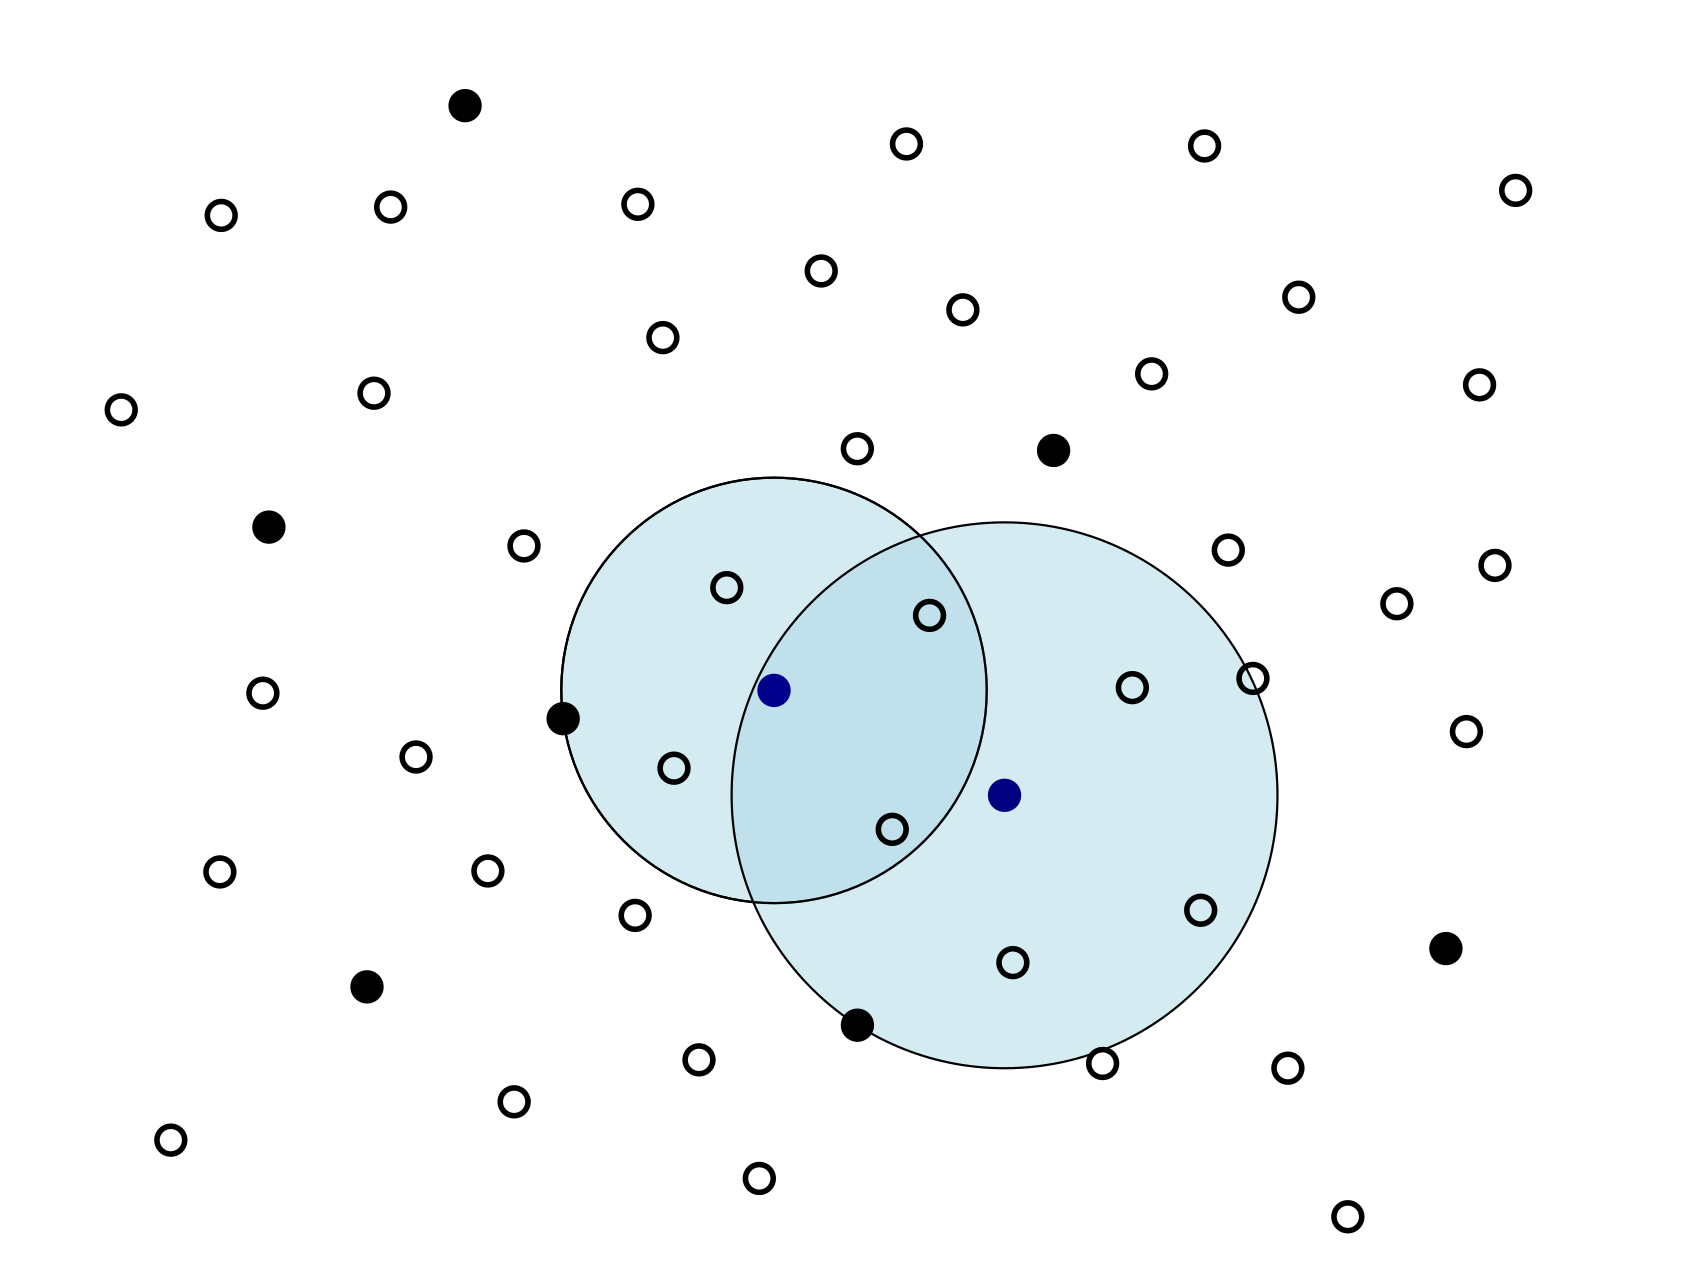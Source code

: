 <?xml version="1.0"?>
<!DOCTYPE ipe SYSTEM "ipe.dtd">
<ipe version="70218" creator="Ipe 7.2.28">
<info created="D:20240209213009" modified="D:20240209234535"/>
<ipestyle name="basic">
<symbol name="arrow/arc(spx)">
<path stroke="sym-stroke" fill="sym-stroke" pen="sym-pen">
0 0 m
-1 0.333 l
-1 -0.333 l
h
</path>
</symbol>
<symbol name="arrow/farc(spx)">
<path stroke="sym-stroke" fill="white" pen="sym-pen">
0 0 m
-1 0.333 l
-1 -0.333 l
h
</path>
</symbol>
<symbol name="arrow/ptarc(spx)">
<path stroke="sym-stroke" fill="sym-stroke" pen="sym-pen">
0 0 m
-1 0.333 l
-0.8 0 l
-1 -0.333 l
h
</path>
</symbol>
<symbol name="arrow/fptarc(spx)">
<path stroke="sym-stroke" fill="white" pen="sym-pen">
0 0 m
-1 0.333 l
-0.8 0 l
-1 -0.333 l
h
</path>
</symbol>
<symbol name="mark/circle(sx)" transformations="translations">
<path fill="sym-stroke">
0.6 0 0 0.6 0 0 e
0.4 0 0 0.4 0 0 e
</path>
</symbol>
<symbol name="mark/disk(sx)" transformations="translations">
<path fill="sym-stroke">
0.6 0 0 0.6 0 0 e
</path>
</symbol>
<symbol name="mark/fdisk(sfx)" transformations="translations">
<group>
<path fill="sym-fill">
0.5 0 0 0.5 0 0 e
</path>
<path fill="sym-stroke" fillrule="eofill">
0.6 0 0 0.6 0 0 e
0.4 0 0 0.4 0 0 e
</path>
</group>
</symbol>
<symbol name="mark/box(sx)" transformations="translations">
<path fill="sym-stroke" fillrule="eofill">
-0.6 -0.6 m
0.6 -0.6 l
0.6 0.6 l
-0.6 0.6 l
h
-0.4 -0.4 m
0.4 -0.4 l
0.4 0.4 l
-0.4 0.4 l
h
</path>
</symbol>
<symbol name="mark/square(sx)" transformations="translations">
<path fill="sym-stroke">
-0.6 -0.6 m
0.6 -0.6 l
0.6 0.6 l
-0.6 0.6 l
h
</path>
</symbol>
<symbol name="mark/fsquare(sfx)" transformations="translations">
<group>
<path fill="sym-fill">
-0.5 -0.5 m
0.5 -0.5 l
0.5 0.5 l
-0.5 0.5 l
h
</path>
<path fill="sym-stroke" fillrule="eofill">
-0.6 -0.6 m
0.6 -0.6 l
0.6 0.6 l
-0.6 0.6 l
h
-0.4 -0.4 m
0.4 -0.4 l
0.4 0.4 l
-0.4 0.4 l
h
</path>
</group>
</symbol>
<symbol name="mark/cross(sx)" transformations="translations">
<group>
<path fill="sym-stroke">
-0.43 -0.57 m
0.57 0.43 l
0.43 0.57 l
-0.57 -0.43 l
h
</path>
<path fill="sym-stroke">
-0.43 0.57 m
0.57 -0.43 l
0.43 -0.57 l
-0.57 0.43 l
h
</path>
</group>
</symbol>
<symbol name="arrow/fnormal(spx)">
<path stroke="sym-stroke" fill="white" pen="sym-pen">
0 0 m
-1 0.333 l
-1 -0.333 l
h
</path>
</symbol>
<symbol name="arrow/pointed(spx)">
<path stroke="sym-stroke" fill="sym-stroke" pen="sym-pen">
0 0 m
-1 0.333 l
-0.8 0 l
-1 -0.333 l
h
</path>
</symbol>
<symbol name="arrow/fpointed(spx)">
<path stroke="sym-stroke" fill="white" pen="sym-pen">
0 0 m
-1 0.333 l
-0.8 0 l
-1 -0.333 l
h
</path>
</symbol>
<symbol name="arrow/linear(spx)">
<path stroke="sym-stroke" pen="sym-pen">
-1 0.333 m
0 0 l
-1 -0.333 l
</path>
</symbol>
<symbol name="arrow/fdouble(spx)">
<path stroke="sym-stroke" fill="white" pen="sym-pen">
0 0 m
-1 0.333 l
-1 -0.333 l
h
-1 0 m
-2 0.333 l
-2 -0.333 l
h
</path>
</symbol>
<symbol name="arrow/double(spx)">
<path stroke="sym-stroke" fill="sym-stroke" pen="sym-pen">
0 0 m
-1 0.333 l
-1 -0.333 l
h
-1 0 m
-2 0.333 l
-2 -0.333 l
h
</path>
</symbol>
<symbol name="arrow/mid-normal(spx)">
<path stroke="sym-stroke" fill="sym-stroke" pen="sym-pen">
0.5 0 m
-0.5 0.333 l
-0.5 -0.333 l
h
</path>
</symbol>
<symbol name="arrow/mid-fnormal(spx)">
<path stroke="sym-stroke" fill="white" pen="sym-pen">
0.5 0 m
-0.5 0.333 l
-0.5 -0.333 l
h
</path>
</symbol>
<symbol name="arrow/mid-pointed(spx)">
<path stroke="sym-stroke" fill="sym-stroke" pen="sym-pen">
0.5 0 m
-0.5 0.333 l
-0.3 0 l
-0.5 -0.333 l
h
</path>
</symbol>
<symbol name="arrow/mid-fpointed(spx)">
<path stroke="sym-stroke" fill="white" pen="sym-pen">
0.5 0 m
-0.5 0.333 l
-0.3 0 l
-0.5 -0.333 l
h
</path>
</symbol>
<symbol name="arrow/mid-double(spx)">
<path stroke="sym-stroke" fill="sym-stroke" pen="sym-pen">
1 0 m
0 0.333 l
0 -0.333 l
h
0 0 m
-1 0.333 l
-1 -0.333 l
h
</path>
</symbol>
<symbol name="arrow/mid-fdouble(spx)">
<path stroke="sym-stroke" fill="white" pen="sym-pen">
1 0 m
0 0.333 l
0 -0.333 l
h
0 0 m
-1 0.333 l
-1 -0.333 l
h
</path>
</symbol>
<anglesize name="22.5 deg" value="22.5"/>
<anglesize name="30 deg" value="30"/>
<anglesize name="45 deg" value="45"/>
<anglesize name="60 deg" value="60"/>
<anglesize name="90 deg" value="90"/>
<arrowsize name="large" value="10"/>
<arrowsize name="small" value="5"/>
<arrowsize name="tiny" value="3"/>
<color name="blue" value="0 0 1"/>
<color name="brown" value="0.647 0.165 0.165"/>
<color name="darkblue" value="0 0 0.545"/>
<color name="darkcyan" value="0 0.545 0.545"/>
<color name="darkgray" value="0.663"/>
<color name="darkgreen" value="0 0.392 0"/>
<color name="darkmagenta" value="0.545 0 0.545"/>
<color name="darkorange" value="1 0.549 0"/>
<color name="darkred" value="0.545 0 0"/>
<color name="gold" value="1 0.843 0"/>
<color name="gray" value="0.745"/>
<color name="green" value="0 1 0"/>
<color name="lightblue" value="0.678 0.847 0.902"/>
<color name="lightcyan" value="0.878 1 1"/>
<color name="lightgray" value="0.827"/>
<color name="lightgreen" value="0.565 0.933 0.565"/>
<color name="lightyellow" value="1 1 0.878"/>
<color name="navy" value="0 0 0.502"/>
<color name="orange" value="1 0.647 0"/>
<color name="pink" value="1 0.753 0.796"/>
<color name="purple" value="0.627 0.125 0.941"/>
<color name="red" value="1 0 0"/>
<color name="seagreen" value="0.18 0.545 0.341"/>
<color name="turquoise" value="0.251 0.878 0.816"/>
<color name="violet" value="0.933 0.51 0.933"/>
<color name="yellow" value="1 1 0"/>
<dashstyle name="dash dot dotted" value="[4 2 1 2 1 2] 0"/>
<dashstyle name="dash dotted" value="[4 2 1 2] 0"/>
<dashstyle name="dashed" value="[4] 0"/>
<dashstyle name="dotted" value="[1 3] 0"/>
<gridsize name="10 pts (~3.5 mm)" value="10"/>
<gridsize name="14 pts (~5 mm)" value="14"/>
<gridsize name="16 pts (~6 mm)" value="16"/>
<gridsize name="20 pts (~7 mm)" value="20"/>
<gridsize name="28 pts (~10 mm)" value="28"/>
<gridsize name="32 pts (~12 mm)" value="32"/>
<gridsize name="4 pts" value="4"/>
<gridsize name="56 pts (~20 mm)" value="56"/>
<gridsize name="8 pts (~3 mm)" value="8"/>
<opacity name="10%" value="0.1"/>
<opacity name="30%" value="0.3"/>
<opacity name="50%" value="0.5"/>
<opacity name="75%" value="0.75"/>
<pen name="fat" value="1.2"/>
<pen name="heavier" value="0.8"/>
<pen name="ultrafat" value="2"/>
<symbolsize name="large" value="5"/>
<symbolsize name="small" value="2"/>
<symbolsize name="tiny" value="1.1"/>
<textsize name="Huge" value="\Huge"/>
<textsize name="LARGE" value="\LARGE"/>
<textsize name="Large" value="\Large"/>
<textsize name="footnote" value="\footnotesize"/>
<textsize name="huge" value="\huge"/>
<textsize name="large" value="\large"/>
<textsize name="script" value="\scriptsize"/>
<textsize name="small" value="\small"/>
<textsize name="tiny" value="\tiny"/>
<textstyle name="center" begin="\begin{center}" end="\end{center}"/>
<textstyle name="item" begin="\begin{itemize}\item{}" end="\end{itemize}"/>
<textstyle name="itemize" begin="\begin{itemize}" end="\end{itemize}"/>
<layout paper="600 450" origin="0 0" frame="600 450"/>
<tiling name="falling" angle="-60" step="4" width="1"/>
<tiling name="rising" angle="30" step="4" width="1"/>
</ipestyle>
<page>
<layer name="alpha"/>
<view layers="alpha" active="alpha"/>
<path layer="alpha" stroke="black" fill="lightblue" pen="heavier" opacity="50%" stroke-opacity="opaque">
76.5816 0 0 76.5816 271.943 208.151 e
</path>
<group>
<path stroke="black" fill="lightblue" pen="heavier" opacity="50%" stroke-opacity="opaque">
98.2559 0 0 98.2559 354.937 170.39 e
</path>
</group>
<use matrix="1 0 0 1 15.9427 -436.849" name="mark/circle(sx)" pos="112 752" size="10" stroke="black"/>
<use matrix="1 0 0 1 35.9427 -406.849" name="mark/circle(sx)" pos="304 752" size="10" stroke="black"/>
<use matrix="1 0 0 1 28.3699 -427.538" name="mark/circle(sx)" pos="416 640" size="10" stroke="black"/>
<use matrix="1 0 0 1 34.9365 -405.61" name="mark/disk(sx)" pos="320 576" size="10" stroke="navy"/>
<use matrix="1 0 0 1 30.9427 -426.849" name="mark/circle(sx)" pos="224 672" size="10" stroke="black"/>
<use matrix="1 0 0 1 20.5917 -377.472" name="mark/disk(sx)" pos="352 672" size="10" stroke="black"/>
<use matrix="1 0 0 1 13.9427 -432.849" name="mark/circle(sx)" pos="208 560" size="10" stroke="black"/>
<use matrix="1 0 0 1 24.4538 -417.196" name="mark/circle(sx)" pos="48 560" size="10" stroke="black"/>
<use matrix="1 0 0 1 -21.8911 -405.058" name="mark/disk(sx)" pos="112 672" size="10" stroke="black"/>
<use matrix="1 0 0 1 15.0745 -423.817" name="mark/circle(sx)" pos="128 608" size="10" stroke="black"/>
<use matrix="1 0 0 1 -0.0573314 -431.849" name="mark/disk(sx)" pos="272 640" size="10" stroke="darkblue"/>
<use matrix="1 0 0 1 -74.0573 -369.849" name="mark/circle(sx)" pos="208 752" size="10" stroke="black"/>
<use matrix="1 0 0 1 12.8676 -402.299" name="mark/circle(sx)" pos="448 752" size="10" stroke="black"/>
<use matrix="1 0 0 1 -12.5117 -402.851" name="mark/circle(sx)" pos="544 656" size="10" stroke="black"/>
<use matrix="1 0 0 1 17.8331 -412.782" name="mark/disk(sx)" pos="496 528" size="10" stroke="black"/>
<use matrix="1 0 0 1 25.5572 -430.989" name="mark/circle(sx)" pos="400 560" size="10" stroke="black"/>
<use matrix="1 0 0 1 32.1779 -416.644" name="mark/circle(sx)" pos="464 656" size="10" stroke="black"/>
<use matrix="1 0 0 1 23.9021 -397.886" name="mark/circle(sx)" pos="384 720" size="10" stroke="black"/>
<use matrix="1 0 0 1 15.6262 -395.127" name="mark/circle(sx)" pos="304 800" size="10" stroke="black"/>
<use matrix="1 0 0 1 16.7296 -397.334" name="mark/disk(sx)" pos="144 816" size="10" stroke="black"/>
<use matrix="1 0 0 1 40.9427 -404.849" name="mark/circle(sx)" pos="32 784" size="10" stroke="black"/>
<use matrix="1 0 0 1 -11.0573 -378.849" name="mark/circle(sx)" pos="48 688" size="10" stroke="black"/>
<use matrix="1 0 0 1 -11.96 -426.024" name="mark/disk(sx)" pos="208 624" size="10" stroke="black"/>
<use matrix="1 0 0 1 -2.58071 -410.575" name="mark/disk(sx)" pos="128 512" size="10" stroke="black"/>
<use matrix="1 0 0 1 29.971 -408.368" name="mark/disk(sx)" pos="272 496" size="10" stroke="black"/>
<use matrix="1 0 0 1 6.24688 -390.161" name="mark/circle(sx)" pos="384 464" size="10" stroke="black"/>
<use matrix="1 0 0 1 30.5227 -397.334" name="mark/circle(sx)" pos="448 416" size="10" stroke="black"/>
<use matrix="1 0 0 1 10.6607 -383.541" name="mark/circle(sx)" pos="256 416" size="10" stroke="black"/>
<use matrix="1 0 0 1 34.3848 -371.955" name="mark/circle(sx)" pos="144 432" size="10" stroke="black"/>
<use matrix="1 0 0 1 6.7986 -385.748" name="mark/circle(sx)" pos="48 432" size="10" stroke="black"/>
<use matrix="1 0 0 1 -18.0573 -376.849" name="mark/circle(sx)" pos="320 672" size="10" stroke="black"/>
<use matrix="1 0 0 1 -10.0573 -411.849" name="mark/circle(sx)" pos="192 672" size="10" stroke="black"/>
<use matrix="1 0 0 1 -12.5117 -397.334" name="mark/circle(sx)" pos="448 656" size="10" stroke="black"/>
<use matrix="1 0 0 1 199.943 -448.849" name="mark/circle(sx)" pos="32 784" size="10" stroke="black"/>
<use matrix="1 0 0 1 190.943 -400.849" name="mark/circle(sx)" pos="32 784" size="10" stroke="black"/>
<use matrix="1 0 0 1 256.943 -424.849" name="mark/circle(sx)" pos="32 784" size="10" stroke="black"/>
<use matrix="1 0 0 1 489.215 -590.667" name="mark/circle(sx)" pos="32 784" size="10" stroke="black"/>
<use matrix="1 0 0 1 282.509 -625.865" name="mark/circle(sx)" pos="32 784" size="10" stroke="black"/>
<use matrix="1 0 0 1 -27.7688 -26.7871" name="mark/circle(sx)" pos="27.7688 26.7871" size="10" stroke="white"/>
<use matrix="1 0 0 1 572.231 423.213" name="mark/circle(sx)" pos="27.7688 26.7871" size="10" stroke="white"/>
<use matrix="1 0 0 1 -17 -4" name="mark/circle(sx)" pos="344.943 239.151" size="10" stroke="black"/>
<use name="mark/circle(sx)" pos="357.943 110.151" size="10" stroke="black"/>
<use name="mark/circle(sx)" pos="400.943 209.151" size="10" stroke="black"/>
<use name="mark/circle(sx)" pos="235.943 180.151" size="10" stroke="black"/>
<use name="mark/circle(sx)" pos="87.9427 207.151" size="10" stroke="black"/>
<use name="mark/circle(sx)" pos="426.943 404.151" size="10" stroke="black"/>
<use name="mark/circle(sx)" pos="538.943 388.151" size="10" stroke="black"/>
<use name="mark/circle(sx)" pos="525.943 318.151" size="10" stroke="black"/>
<use name="mark/circle(sx)" pos="456.943 72.1512" size="10" stroke="black"/>
<use name="mark/circle(sx)" pos="244.943 75.1512" size="10" stroke="black"/>
<use name="mark/circle(sx)" pos="168.943 143.151" size="10" stroke="black"/>
<path stroke="black" pen="heavier" opacity="10%" stroke-opacity="opaque">
76.5816 0 0 76.5816 271.943 208.151 e
</path>
</page>
</ipe>
